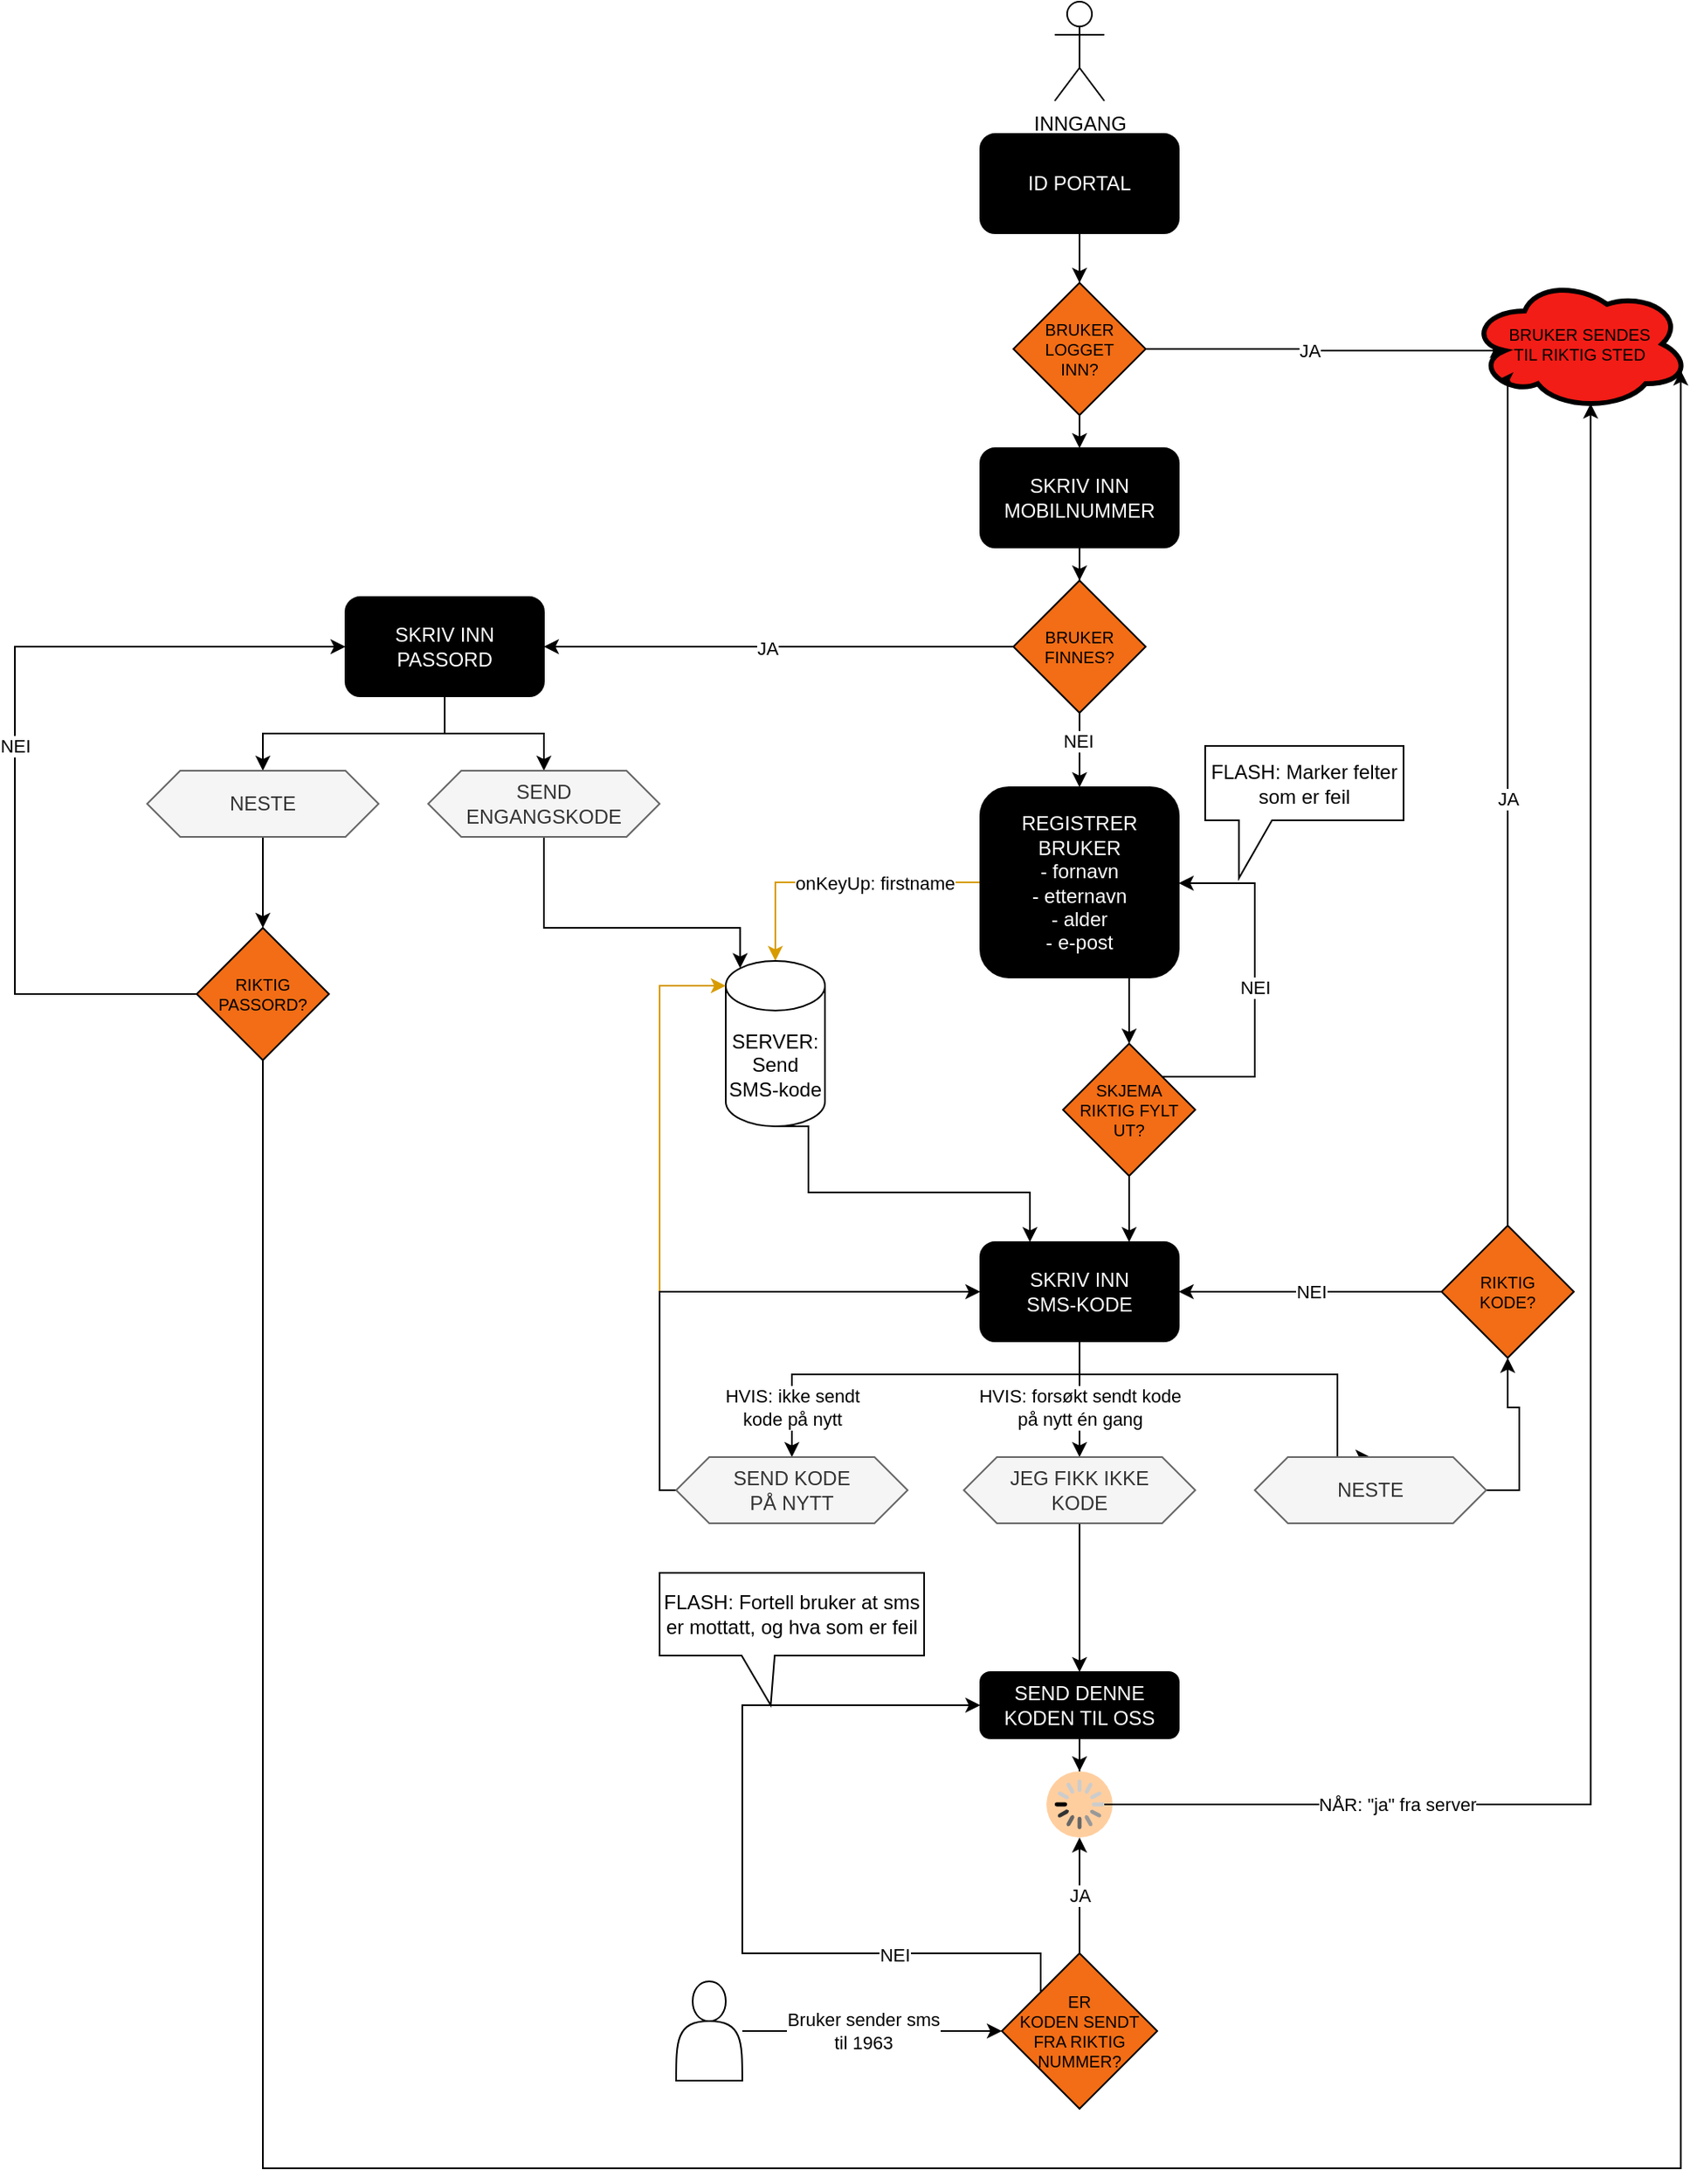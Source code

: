 <mxfile version="13.8.1" type="github">
  <diagram id="C5RBs43oDa-KdzZeNtuy" name="Page-1">
    <mxGraphModel dx="6531" dy="3692" grid="1" gridSize="10" guides="1" tooltips="1" connect="1" arrows="1" fold="1" page="1" pageScale="1" pageWidth="827" pageHeight="1169" math="0" shadow="0">
      <root>
        <mxCell id="WIyWlLk6GJQsqaUBKTNV-0" />
        <mxCell id="WIyWlLk6GJQsqaUBKTNV-1" parent="WIyWlLk6GJQsqaUBKTNV-0" />
        <mxCell id="LQAPjIoQzjlSNyYn9Grb-9" style="edgeStyle=orthogonalEdgeStyle;rounded=0;orthogonalLoop=1;jettySize=auto;html=1;" parent="WIyWlLk6GJQsqaUBKTNV-1" source="LQAPjIoQzjlSNyYn9Grb-0" target="LQAPjIoQzjlSNyYn9Grb-8" edge="1">
          <mxGeometry relative="1" as="geometry" />
        </mxCell>
        <mxCell id="LQAPjIoQzjlSNyYn9Grb-0" value="ID PORTAL" style="rounded=1;whiteSpace=wrap;html=1;fillColor=#000000;fontColor=#FFFFFF;" parent="WIyWlLk6GJQsqaUBKTNV-1" vertex="1">
          <mxGeometry x="354" y="160" width="120" height="60" as="geometry" />
        </mxCell>
        <mxCell id="LQAPjIoQzjlSNyYn9Grb-6" value="INNGANG" style="shape=umlActor;verticalLabelPosition=bottom;verticalAlign=top;html=1;outlineConnect=0;" parent="WIyWlLk6GJQsqaUBKTNV-1" vertex="1">
          <mxGeometry x="399" y="80" width="30" height="60" as="geometry" />
        </mxCell>
        <mxCell id="LQAPjIoQzjlSNyYn9Grb-11" style="edgeStyle=orthogonalEdgeStyle;rounded=0;orthogonalLoop=1;jettySize=auto;html=1;exitX=1;exitY=0.5;exitDx=0;exitDy=0;entryX=0.16;entryY=0.55;entryDx=0;entryDy=0;entryPerimeter=0;" parent="WIyWlLk6GJQsqaUBKTNV-1" source="LQAPjIoQzjlSNyYn9Grb-8" target="LQAPjIoQzjlSNyYn9Grb-10" edge="1">
          <mxGeometry relative="1" as="geometry" />
        </mxCell>
        <mxCell id="LQAPjIoQzjlSNyYn9Grb-12" value="JA" style="edgeLabel;html=1;align=center;verticalAlign=middle;resizable=0;points=[];" parent="LQAPjIoQzjlSNyYn9Grb-11" vertex="1" connectable="0">
          <mxGeometry x="-0.099" y="1" relative="1" as="geometry">
            <mxPoint as="offset" />
          </mxGeometry>
        </mxCell>
        <mxCell id="LQAPjIoQzjlSNyYn9Grb-14" style="edgeStyle=orthogonalEdgeStyle;rounded=0;orthogonalLoop=1;jettySize=auto;html=1;exitX=0.5;exitY=1;exitDx=0;exitDy=0;entryX=0.5;entryY=0;entryDx=0;entryDy=0;" parent="WIyWlLk6GJQsqaUBKTNV-1" source="LQAPjIoQzjlSNyYn9Grb-8" target="LQAPjIoQzjlSNyYn9Grb-13" edge="1">
          <mxGeometry relative="1" as="geometry" />
        </mxCell>
        <mxCell id="LQAPjIoQzjlSNyYn9Grb-8" value="BRUKER LOGGET&lt;br&gt;INN?" style="rhombus;whiteSpace=wrap;html=1;fillColor=#F26D15;fontSize=10;spacing=4;" parent="WIyWlLk6GJQsqaUBKTNV-1" vertex="1">
          <mxGeometry x="374" y="250" width="80" height="80" as="geometry" />
        </mxCell>
        <mxCell id="LQAPjIoQzjlSNyYn9Grb-10" value="&lt;font color=&quot;#000000&quot;&gt;BRUKER SENDES TIL RIKTIG STED&lt;/font&gt;" style="ellipse;shape=cloud;whiteSpace=wrap;html=1;strokeWidth=3;fontSize=10;fontColor=#F26D15;align=center;spacing=13;spacingLeft=5;spacingRight=5;fillColor=#F21D16;" parent="WIyWlLk6GJQsqaUBKTNV-1" vertex="1">
          <mxGeometry x="650" y="247" width="133" height="80" as="geometry" />
        </mxCell>
        <mxCell id="LQAPjIoQzjlSNyYn9Grb-16" style="edgeStyle=orthogonalEdgeStyle;rounded=0;orthogonalLoop=1;jettySize=auto;html=1;entryX=0.5;entryY=0;entryDx=0;entryDy=0;" parent="WIyWlLk6GJQsqaUBKTNV-1" source="LQAPjIoQzjlSNyYn9Grb-13" target="LQAPjIoQzjlSNyYn9Grb-15" edge="1">
          <mxGeometry relative="1" as="geometry" />
        </mxCell>
        <mxCell id="LQAPjIoQzjlSNyYn9Grb-13" value="SKRIV INN MOBILNUMMER" style="rounded=1;whiteSpace=wrap;html=1;fillColor=#000000;fontColor=#FFFFFF;" parent="WIyWlLk6GJQsqaUBKTNV-1" vertex="1">
          <mxGeometry x="354" y="350" width="120" height="60" as="geometry" />
        </mxCell>
        <mxCell id="LQAPjIoQzjlSNyYn9Grb-18" style="edgeStyle=orthogonalEdgeStyle;rounded=0;orthogonalLoop=1;jettySize=auto;html=1;entryX=0.5;entryY=0;entryDx=0;entryDy=0;" parent="WIyWlLk6GJQsqaUBKTNV-1" source="LQAPjIoQzjlSNyYn9Grb-15" target="LQAPjIoQzjlSNyYn9Grb-17" edge="1">
          <mxGeometry relative="1" as="geometry" />
        </mxCell>
        <mxCell id="LQAPjIoQzjlSNyYn9Grb-19" value="NEI" style="edgeLabel;html=1;align=center;verticalAlign=middle;resizable=0;points=[];" parent="LQAPjIoQzjlSNyYn9Grb-18" vertex="1" connectable="0">
          <mxGeometry x="-0.247" y="-1" relative="1" as="geometry">
            <mxPoint as="offset" />
          </mxGeometry>
        </mxCell>
        <mxCell id="kxSYA-93GxMIRV9VSbxp-2" style="edgeStyle=orthogonalEdgeStyle;rounded=0;orthogonalLoop=1;jettySize=auto;html=1;entryX=1;entryY=0.5;entryDx=0;entryDy=0;" edge="1" parent="WIyWlLk6GJQsqaUBKTNV-1" source="LQAPjIoQzjlSNyYn9Grb-15" target="kxSYA-93GxMIRV9VSbxp-0">
          <mxGeometry relative="1" as="geometry" />
        </mxCell>
        <mxCell id="kxSYA-93GxMIRV9VSbxp-3" value="JA" style="edgeLabel;html=1;align=center;verticalAlign=middle;resizable=0;points=[];" vertex="1" connectable="0" parent="kxSYA-93GxMIRV9VSbxp-2">
          <mxGeometry x="0.049" y="1" relative="1" as="geometry">
            <mxPoint as="offset" />
          </mxGeometry>
        </mxCell>
        <mxCell id="LQAPjIoQzjlSNyYn9Grb-15" value="BRUKER FINNES?" style="rhombus;whiteSpace=wrap;html=1;fillColor=#F26D15;fontSize=10;spacing=4;" parent="WIyWlLk6GJQsqaUBKTNV-1" vertex="1">
          <mxGeometry x="374" y="430" width="80" height="80" as="geometry" />
        </mxCell>
        <mxCell id="LQAPjIoQzjlSNyYn9Grb-21" style="edgeStyle=orthogonalEdgeStyle;rounded=0;orthogonalLoop=1;jettySize=auto;html=1;exitX=0.75;exitY=1;exitDx=0;exitDy=0;" parent="WIyWlLk6GJQsqaUBKTNV-1" source="LQAPjIoQzjlSNyYn9Grb-17" target="LQAPjIoQzjlSNyYn9Grb-20" edge="1">
          <mxGeometry relative="1" as="geometry" />
        </mxCell>
        <mxCell id="LQAPjIoQzjlSNyYn9Grb-26" value="onKeyUp: firstname" style="edgeStyle=orthogonalEdgeStyle;rounded=0;orthogonalLoop=1;jettySize=auto;html=1;exitX=0;exitY=0.5;exitDx=0;exitDy=0;fillColor=#ffe6cc;strokeColor=#d79b00;" parent="WIyWlLk6GJQsqaUBKTNV-1" source="LQAPjIoQzjlSNyYn9Grb-17" edge="1">
          <mxGeometry x="-0.254" relative="1" as="geometry">
            <Array as="points">
              <mxPoint x="230" y="613" />
            </Array>
            <mxPoint x="230" y="660" as="targetPoint" />
            <mxPoint as="offset" />
          </mxGeometry>
        </mxCell>
        <mxCell id="LQAPjIoQzjlSNyYn9Grb-17" value="REGISTRER BRUKER&lt;br&gt;- fornavn&lt;br&gt;- etternavn&lt;br&gt;- alder&lt;br&gt;- e-post" style="rounded=1;whiteSpace=wrap;html=1;fillColor=#000000;fontColor=#FFFFFF;" parent="WIyWlLk6GJQsqaUBKTNV-1" vertex="1">
          <mxGeometry x="354" y="555" width="120" height="115" as="geometry" />
        </mxCell>
        <mxCell id="LQAPjIoQzjlSNyYn9Grb-22" value="NEI" style="edgeStyle=orthogonalEdgeStyle;rounded=0;orthogonalLoop=1;jettySize=auto;html=1;entryX=1;entryY=0.5;entryDx=0;entryDy=0;exitX=1;exitY=0;exitDx=0;exitDy=0;" parent="WIyWlLk6GJQsqaUBKTNV-1" source="LQAPjIoQzjlSNyYn9Grb-20" target="LQAPjIoQzjlSNyYn9Grb-17" edge="1">
          <mxGeometry relative="1" as="geometry">
            <Array as="points">
              <mxPoint x="520" y="730" />
              <mxPoint x="520" y="613" />
              <mxPoint x="474" y="613" />
            </Array>
          </mxGeometry>
        </mxCell>
        <mxCell id="LQAPjIoQzjlSNyYn9Grb-33" style="edgeStyle=orthogonalEdgeStyle;rounded=0;orthogonalLoop=1;jettySize=auto;html=1;entryX=0.75;entryY=0;entryDx=0;entryDy=0;" parent="WIyWlLk6GJQsqaUBKTNV-1" source="LQAPjIoQzjlSNyYn9Grb-20" target="LQAPjIoQzjlSNyYn9Grb-32" edge="1">
          <mxGeometry relative="1" as="geometry" />
        </mxCell>
        <mxCell id="LQAPjIoQzjlSNyYn9Grb-20" value="SKJEMA&lt;br&gt;RIKTIG FYLT&lt;br&gt;UT?&lt;br&gt;" style="rhombus;whiteSpace=wrap;html=1;fillColor=#F26D15;fontSize=10;spacing=4;" parent="WIyWlLk6GJQsqaUBKTNV-1" vertex="1">
          <mxGeometry x="404" y="710" width="80" height="80" as="geometry" />
        </mxCell>
        <mxCell id="LQAPjIoQzjlSNyYn9Grb-23" value="FLASH: Marker felter som er feil" style="shape=callout;whiteSpace=wrap;html=1;perimeter=calloutPerimeter;position2=0.17;size=35;position=0.17;" parent="WIyWlLk6GJQsqaUBKTNV-1" vertex="1">
          <mxGeometry x="490" y="530" width="120" height="80" as="geometry" />
        </mxCell>
        <mxCell id="LQAPjIoQzjlSNyYn9Grb-28" style="edgeStyle=orthogonalEdgeStyle;rounded=0;orthogonalLoop=1;jettySize=auto;html=1;exitX=0.5;exitY=1;exitDx=0;exitDy=0;exitPerimeter=0;entryX=0.25;entryY=0;entryDx=0;entryDy=0;" parent="WIyWlLk6GJQsqaUBKTNV-1" source="LQAPjIoQzjlSNyYn9Grb-25" target="LQAPjIoQzjlSNyYn9Grb-32" edge="1">
          <mxGeometry relative="1" as="geometry">
            <mxPoint x="190" y="810" as="targetPoint" />
            <Array as="points">
              <mxPoint x="250" y="800" />
              <mxPoint x="384" y="800" />
            </Array>
          </mxGeometry>
        </mxCell>
        <mxCell id="LQAPjIoQzjlSNyYn9Grb-25" value="SERVER:&lt;br&gt;Send SMS-kode" style="shape=cylinder3;whiteSpace=wrap;html=1;boundedLbl=1;backgroundOutline=1;size=15;" parent="WIyWlLk6GJQsqaUBKTNV-1" vertex="1">
          <mxGeometry x="200" y="660" width="60" height="100" as="geometry" />
        </mxCell>
        <mxCell id="LQAPjIoQzjlSNyYn9Grb-37" style="edgeStyle=orthogonalEdgeStyle;rounded=0;orthogonalLoop=1;jettySize=auto;html=1;entryX=0.5;entryY=0;entryDx=0;entryDy=0;" parent="WIyWlLk6GJQsqaUBKTNV-1" source="LQAPjIoQzjlSNyYn9Grb-32" target="LQAPjIoQzjlSNyYn9Grb-36" edge="1">
          <mxGeometry relative="1" as="geometry">
            <Array as="points">
              <mxPoint x="414" y="910" />
              <mxPoint x="570" y="910" />
            </Array>
          </mxGeometry>
        </mxCell>
        <mxCell id="LQAPjIoQzjlSNyYn9Grb-45" value="HVIS: forsøkt sendt kode&lt;br&gt;på nytt én gang" style="edgeStyle=orthogonalEdgeStyle;rounded=0;orthogonalLoop=1;jettySize=auto;html=1;entryX=0.5;entryY=0;entryDx=0;entryDy=0;" parent="WIyWlLk6GJQsqaUBKTNV-1" source="LQAPjIoQzjlSNyYn9Grb-32" target="LQAPjIoQzjlSNyYn9Grb-44" edge="1">
          <mxGeometry x="0.143" relative="1" as="geometry">
            <mxPoint as="offset" />
          </mxGeometry>
        </mxCell>
        <mxCell id="kxSYA-93GxMIRV9VSbxp-23" value="HVIS: ikke sendt&lt;br&gt;kode på nytt" style="edgeStyle=orthogonalEdgeStyle;rounded=0;orthogonalLoop=1;jettySize=auto;html=1;entryX=0.5;entryY=0;entryDx=0;entryDy=0;" edge="1" parent="WIyWlLk6GJQsqaUBKTNV-1" source="LQAPjIoQzjlSNyYn9Grb-32" target="LQAPjIoQzjlSNyYn9Grb-35">
          <mxGeometry x="0.754" relative="1" as="geometry">
            <Array as="points">
              <mxPoint x="414" y="910" />
              <mxPoint x="240" y="910" />
            </Array>
            <mxPoint as="offset" />
          </mxGeometry>
        </mxCell>
        <mxCell id="LQAPjIoQzjlSNyYn9Grb-32" value="SKRIV INN&lt;br&gt;SMS-KODE" style="rounded=1;whiteSpace=wrap;html=1;fillColor=#000000;fontColor=#FFFFFF;" parent="WIyWlLk6GJQsqaUBKTNV-1" vertex="1">
          <mxGeometry x="354" y="830" width="120" height="60" as="geometry" />
        </mxCell>
        <mxCell id="LQAPjIoQzjlSNyYn9Grb-39" value="JA" style="edgeStyle=orthogonalEdgeStyle;rounded=0;orthogonalLoop=1;jettySize=auto;html=1;exitX=0.5;exitY=0;exitDx=0;exitDy=0;entryX=0.13;entryY=0.77;entryDx=0;entryDy=0;entryPerimeter=0;" parent="WIyWlLk6GJQsqaUBKTNV-1" source="LQAPjIoQzjlSNyYn9Grb-34" target="LQAPjIoQzjlSNyYn9Grb-10" edge="1">
          <mxGeometry relative="1" as="geometry">
            <Array as="points">
              <mxPoint x="673" y="309" />
            </Array>
          </mxGeometry>
        </mxCell>
        <mxCell id="LQAPjIoQzjlSNyYn9Grb-47" value="NEI" style="edgeStyle=orthogonalEdgeStyle;rounded=0;orthogonalLoop=1;jettySize=auto;html=1;" parent="WIyWlLk6GJQsqaUBKTNV-1" source="LQAPjIoQzjlSNyYn9Grb-34" target="LQAPjIoQzjlSNyYn9Grb-32" edge="1">
          <mxGeometry relative="1" as="geometry" />
        </mxCell>
        <mxCell id="LQAPjIoQzjlSNyYn9Grb-34" value="RIKTIG&lt;br&gt;KODE?" style="rhombus;whiteSpace=wrap;html=1;fillColor=#F26D15;fontSize=10;spacing=4;" parent="WIyWlLk6GJQsqaUBKTNV-1" vertex="1">
          <mxGeometry x="633" y="820" width="80" height="80" as="geometry" />
        </mxCell>
        <mxCell id="kxSYA-93GxMIRV9VSbxp-22" style="edgeStyle=orthogonalEdgeStyle;rounded=0;orthogonalLoop=1;jettySize=auto;html=1;entryX=0;entryY=0;entryDx=0;entryDy=15;entryPerimeter=0;fillColor=#ffe6cc;strokeColor=#d79b00;" edge="1" parent="WIyWlLk6GJQsqaUBKTNV-1" source="LQAPjIoQzjlSNyYn9Grb-35" target="LQAPjIoQzjlSNyYn9Grb-25">
          <mxGeometry relative="1" as="geometry">
            <Array as="points">
              <mxPoint x="160" y="980" />
              <mxPoint x="160" y="675" />
            </Array>
          </mxGeometry>
        </mxCell>
        <mxCell id="kxSYA-93GxMIRV9VSbxp-24" style="edgeStyle=orthogonalEdgeStyle;rounded=0;orthogonalLoop=1;jettySize=auto;html=1;entryX=0;entryY=0.5;entryDx=0;entryDy=0;" edge="1" parent="WIyWlLk6GJQsqaUBKTNV-1" source="LQAPjIoQzjlSNyYn9Grb-35" target="LQAPjIoQzjlSNyYn9Grb-32">
          <mxGeometry relative="1" as="geometry">
            <Array as="points">
              <mxPoint x="160" y="980" />
              <mxPoint x="160" y="860" />
            </Array>
          </mxGeometry>
        </mxCell>
        <mxCell id="LQAPjIoQzjlSNyYn9Grb-35" value="SEND KODE&lt;br&gt;PÅ NYTT" style="shape=hexagon;perimeter=hexagonPerimeter2;whiteSpace=wrap;html=1;fixedSize=1;fillColor=#f5f5f5;strokeColor=#666666;fontColor=#333333;" parent="WIyWlLk6GJQsqaUBKTNV-1" vertex="1">
          <mxGeometry x="170" y="960" width="140" height="40" as="geometry" />
        </mxCell>
        <mxCell id="LQAPjIoQzjlSNyYn9Grb-38" style="edgeStyle=orthogonalEdgeStyle;rounded=0;orthogonalLoop=1;jettySize=auto;html=1;exitX=1;exitY=0.5;exitDx=0;exitDy=0;" parent="WIyWlLk6GJQsqaUBKTNV-1" source="LQAPjIoQzjlSNyYn9Grb-36" target="LQAPjIoQzjlSNyYn9Grb-34" edge="1">
          <mxGeometry relative="1" as="geometry" />
        </mxCell>
        <mxCell id="LQAPjIoQzjlSNyYn9Grb-36" value="NESTE" style="shape=hexagon;perimeter=hexagonPerimeter2;whiteSpace=wrap;html=1;fixedSize=1;fillColor=#f5f5f5;strokeColor=#666666;fontColor=#333333;" parent="WIyWlLk6GJQsqaUBKTNV-1" vertex="1">
          <mxGeometry x="520" y="960" width="140" height="40" as="geometry" />
        </mxCell>
        <mxCell id="LQAPjIoQzjlSNyYn9Grb-49" style="edgeStyle=orthogonalEdgeStyle;rounded=0;orthogonalLoop=1;jettySize=auto;html=1;" parent="WIyWlLk6GJQsqaUBKTNV-1" source="LQAPjIoQzjlSNyYn9Grb-44" target="LQAPjIoQzjlSNyYn9Grb-48" edge="1">
          <mxGeometry relative="1" as="geometry" />
        </mxCell>
        <mxCell id="LQAPjIoQzjlSNyYn9Grb-44" value="JEG FIKK IKKE&lt;br&gt;KODE" style="shape=hexagon;perimeter=hexagonPerimeter2;whiteSpace=wrap;html=1;fixedSize=1;fillColor=#f5f5f5;strokeColor=#666666;fontColor=#333333;" parent="WIyWlLk6GJQsqaUBKTNV-1" vertex="1">
          <mxGeometry x="344" y="960" width="140" height="40" as="geometry" />
        </mxCell>
        <mxCell id="LQAPjIoQzjlSNyYn9Grb-65" style="edgeStyle=orthogonalEdgeStyle;rounded=0;orthogonalLoop=1;jettySize=auto;html=1;" parent="WIyWlLk6GJQsqaUBKTNV-1" source="LQAPjIoQzjlSNyYn9Grb-48" target="LQAPjIoQzjlSNyYn9Grb-60" edge="1">
          <mxGeometry relative="1" as="geometry" />
        </mxCell>
        <mxCell id="LQAPjIoQzjlSNyYn9Grb-48" value="SEND DENNE KODEN TIL OSS" style="rounded=1;whiteSpace=wrap;html=1;fillColor=#000000;fontColor=#FFFFFF;" parent="WIyWlLk6GJQsqaUBKTNV-1" vertex="1">
          <mxGeometry x="354" y="1090" width="120" height="40" as="geometry" />
        </mxCell>
        <mxCell id="LQAPjIoQzjlSNyYn9Grb-63" value="JA" style="edgeStyle=orthogonalEdgeStyle;rounded=0;orthogonalLoop=1;jettySize=auto;html=1;" parent="WIyWlLk6GJQsqaUBKTNV-1" source="LQAPjIoQzjlSNyYn9Grb-51" edge="1">
          <mxGeometry relative="1" as="geometry">
            <mxPoint x="414" y="1190" as="targetPoint" />
          </mxGeometry>
        </mxCell>
        <mxCell id="LQAPjIoQzjlSNyYn9Grb-69" style="edgeStyle=orthogonalEdgeStyle;rounded=0;orthogonalLoop=1;jettySize=auto;html=1;exitX=0;exitY=0;exitDx=0;exitDy=0;entryX=0;entryY=0.5;entryDx=0;entryDy=0;" parent="WIyWlLk6GJQsqaUBKTNV-1" source="LQAPjIoQzjlSNyYn9Grb-51" target="LQAPjIoQzjlSNyYn9Grb-48" edge="1">
          <mxGeometry relative="1" as="geometry">
            <Array as="points">
              <mxPoint x="390" y="1260" />
              <mxPoint x="210" y="1260" />
              <mxPoint x="210" y="1110" />
            </Array>
          </mxGeometry>
        </mxCell>
        <mxCell id="LQAPjIoQzjlSNyYn9Grb-71" value="NEI" style="edgeLabel;html=1;align=center;verticalAlign=middle;resizable=0;points=[];" parent="LQAPjIoQzjlSNyYn9Grb-69" vertex="1" connectable="0">
          <mxGeometry x="-0.55" y="1" relative="1" as="geometry">
            <mxPoint as="offset" />
          </mxGeometry>
        </mxCell>
        <mxCell id="LQAPjIoQzjlSNyYn9Grb-51" value="ER&lt;br&gt;KODEN SENDT&lt;br&gt;FRA RIKTIG&lt;br&gt;NUMMER?" style="rhombus;whiteSpace=wrap;html=1;fillColor=#F26D15;fontSize=10;spacing=4;" parent="WIyWlLk6GJQsqaUBKTNV-1" vertex="1">
          <mxGeometry x="367" y="1260" width="94" height="94" as="geometry" />
        </mxCell>
        <mxCell id="LQAPjIoQzjlSNyYn9Grb-66" style="edgeStyle=orthogonalEdgeStyle;rounded=0;orthogonalLoop=1;jettySize=auto;html=1;entryX=0;entryY=0.5;entryDx=0;entryDy=0;" parent="WIyWlLk6GJQsqaUBKTNV-1" source="LQAPjIoQzjlSNyYn9Grb-57" target="LQAPjIoQzjlSNyYn9Grb-51" edge="1">
          <mxGeometry relative="1" as="geometry" />
        </mxCell>
        <mxCell id="LQAPjIoQzjlSNyYn9Grb-67" value="Bruker sender sms&lt;br&gt;til 1963" style="edgeLabel;html=1;align=center;verticalAlign=middle;resizable=0;points=[];" parent="LQAPjIoQzjlSNyYn9Grb-66" vertex="1" connectable="0">
          <mxGeometry x="-0.074" relative="1" as="geometry">
            <mxPoint as="offset" />
          </mxGeometry>
        </mxCell>
        <mxCell id="LQAPjIoQzjlSNyYn9Grb-57" value="" style="shape=actor;whiteSpace=wrap;html=1;" parent="WIyWlLk6GJQsqaUBKTNV-1" vertex="1">
          <mxGeometry x="170" y="1277" width="40" height="60" as="geometry" />
        </mxCell>
        <mxCell id="LQAPjIoQzjlSNyYn9Grb-62" value="" style="group" parent="WIyWlLk6GJQsqaUBKTNV-1" vertex="1" connectable="0">
          <mxGeometry x="394" y="1150" width="40" height="40" as="geometry" />
        </mxCell>
        <mxCell id="LQAPjIoQzjlSNyYn9Grb-60" value="" style="rounded=1;whiteSpace=wrap;html=1;strokeColor=none;arcSize=50;fillColor=#FFCE9F;" parent="LQAPjIoQzjlSNyYn9Grb-62" vertex="1">
          <mxGeometry width="40" height="40" as="geometry" />
        </mxCell>
        <mxCell id="LQAPjIoQzjlSNyYn9Grb-58" value="" style="html=1;verticalLabelPosition=bottom;labelBackgroundColor=#ffffff;verticalAlign=top;shadow=0;dashed=0;strokeWidth=2;shape=mxgraph.ios7.misc.loading_circle;" parent="LQAPjIoQzjlSNyYn9Grb-62" vertex="1">
          <mxGeometry x="5" y="5" width="30" height="30" as="geometry" />
        </mxCell>
        <mxCell id="LQAPjIoQzjlSNyYn9Grb-64" value="NÅR: &quot;ja&quot; fra server" style="edgeStyle=orthogonalEdgeStyle;rounded=0;orthogonalLoop=1;jettySize=auto;html=1;entryX=0.55;entryY=0.95;entryDx=0;entryDy=0;entryPerimeter=0;" parent="WIyWlLk6GJQsqaUBKTNV-1" source="LQAPjIoQzjlSNyYn9Grb-58" target="LQAPjIoQzjlSNyYn9Grb-10" edge="1">
          <mxGeometry x="-0.69" relative="1" as="geometry">
            <mxPoint x="740" y="1170" as="targetPoint" />
            <mxPoint as="offset" />
          </mxGeometry>
        </mxCell>
        <mxCell id="LQAPjIoQzjlSNyYn9Grb-70" value="FLASH: Fortell bruker at sms er mottatt, og hva som er feil" style="shape=callout;whiteSpace=wrap;html=1;perimeter=calloutPerimeter;position2=0.42;size=30;position=0.31;base=20;" parent="WIyWlLk6GJQsqaUBKTNV-1" vertex="1">
          <mxGeometry x="160" y="1030" width="160" height="80" as="geometry" />
        </mxCell>
        <mxCell id="kxSYA-93GxMIRV9VSbxp-16" style="edgeStyle=orthogonalEdgeStyle;rounded=0;orthogonalLoop=1;jettySize=auto;html=1;" edge="1" parent="WIyWlLk6GJQsqaUBKTNV-1" source="kxSYA-93GxMIRV9VSbxp-0" target="kxSYA-93GxMIRV9VSbxp-7">
          <mxGeometry relative="1" as="geometry" />
        </mxCell>
        <mxCell id="kxSYA-93GxMIRV9VSbxp-17" style="edgeStyle=orthogonalEdgeStyle;rounded=0;orthogonalLoop=1;jettySize=auto;html=1;entryX=0.5;entryY=0;entryDx=0;entryDy=0;" edge="1" parent="WIyWlLk6GJQsqaUBKTNV-1" source="kxSYA-93GxMIRV9VSbxp-0" target="kxSYA-93GxMIRV9VSbxp-1">
          <mxGeometry relative="1" as="geometry" />
        </mxCell>
        <mxCell id="kxSYA-93GxMIRV9VSbxp-0" value="SKRIV INN PASSORD" style="rounded=1;whiteSpace=wrap;html=1;fillColor=#000000;fontColor=#FFFFFF;" vertex="1" parent="WIyWlLk6GJQsqaUBKTNV-1">
          <mxGeometry x="-30" y="440" width="120" height="60" as="geometry" />
        </mxCell>
        <mxCell id="kxSYA-93GxMIRV9VSbxp-6" style="edgeStyle=orthogonalEdgeStyle;rounded=0;orthogonalLoop=1;jettySize=auto;html=1;exitX=0.5;exitY=1;exitDx=0;exitDy=0;entryX=0.5;entryY=0;entryDx=0;entryDy=0;" edge="1" parent="WIyWlLk6GJQsqaUBKTNV-1" source="kxSYA-93GxMIRV9VSbxp-1" target="kxSYA-93GxMIRV9VSbxp-5">
          <mxGeometry relative="1" as="geometry" />
        </mxCell>
        <mxCell id="kxSYA-93GxMIRV9VSbxp-18" value="NEI" style="edgeStyle=orthogonalEdgeStyle;rounded=0;orthogonalLoop=1;jettySize=auto;html=1;entryX=0;entryY=0.5;entryDx=0;entryDy=0;" edge="1" parent="WIyWlLk6GJQsqaUBKTNV-1" source="kxSYA-93GxMIRV9VSbxp-5" target="kxSYA-93GxMIRV9VSbxp-0">
          <mxGeometry relative="1" as="geometry">
            <Array as="points">
              <mxPoint x="-230" y="680" />
              <mxPoint x="-230" y="470" />
            </Array>
          </mxGeometry>
        </mxCell>
        <mxCell id="kxSYA-93GxMIRV9VSbxp-19" style="edgeStyle=orthogonalEdgeStyle;rounded=0;orthogonalLoop=1;jettySize=auto;html=1;entryX=0.96;entryY=0.7;entryDx=0;entryDy=0;entryPerimeter=0;" edge="1" parent="WIyWlLk6GJQsqaUBKTNV-1" source="kxSYA-93GxMIRV9VSbxp-5" target="LQAPjIoQzjlSNyYn9Grb-10">
          <mxGeometry relative="1" as="geometry">
            <mxPoint x="717" y="320" as="targetPoint" />
            <Array as="points">
              <mxPoint x="-80" y="1390" />
              <mxPoint x="778" y="1390" />
            </Array>
          </mxGeometry>
        </mxCell>
        <mxCell id="kxSYA-93GxMIRV9VSbxp-5" value="RIKTIG&lt;br&gt;PASSORD?" style="rhombus;whiteSpace=wrap;html=1;fillColor=#F26D15;fontSize=10;spacing=4;" vertex="1" parent="WIyWlLk6GJQsqaUBKTNV-1">
          <mxGeometry x="-120" y="640" width="80" height="80" as="geometry" />
        </mxCell>
        <mxCell id="kxSYA-93GxMIRV9VSbxp-20" style="edgeStyle=orthogonalEdgeStyle;rounded=0;orthogonalLoop=1;jettySize=auto;html=1;entryX=0.145;entryY=0;entryDx=0;entryDy=4.35;entryPerimeter=0;" edge="1" parent="WIyWlLk6GJQsqaUBKTNV-1" source="kxSYA-93GxMIRV9VSbxp-7" target="LQAPjIoQzjlSNyYn9Grb-25">
          <mxGeometry relative="1" as="geometry">
            <mxPoint x="90" y="630" as="targetPoint" />
            <Array as="points">
              <mxPoint x="90" y="640" />
              <mxPoint x="209" y="640" />
            </Array>
          </mxGeometry>
        </mxCell>
        <mxCell id="kxSYA-93GxMIRV9VSbxp-7" value="SEND&lt;br&gt;ENGANGSKODE" style="shape=hexagon;perimeter=hexagonPerimeter2;whiteSpace=wrap;html=1;fixedSize=1;fillColor=#f5f5f5;strokeColor=#666666;fontColor=#333333;" vertex="1" parent="WIyWlLk6GJQsqaUBKTNV-1">
          <mxGeometry x="20" y="545" width="140" height="40" as="geometry" />
        </mxCell>
        <mxCell id="kxSYA-93GxMIRV9VSbxp-8" style="edgeStyle=orthogonalEdgeStyle;rounded=0;orthogonalLoop=1;jettySize=auto;html=1;exitX=0.5;exitY=1;exitDx=0;exitDy=0;entryX=0.5;entryY=0.833;entryDx=0;entryDy=0;entryPerimeter=0;" edge="1" parent="WIyWlLk6GJQsqaUBKTNV-1" source="kxSYA-93GxMIRV9VSbxp-0" target="kxSYA-93GxMIRV9VSbxp-0">
          <mxGeometry relative="1" as="geometry" />
        </mxCell>
        <mxCell id="kxSYA-93GxMIRV9VSbxp-1" value="NESTE" style="shape=hexagon;perimeter=hexagonPerimeter2;whiteSpace=wrap;html=1;fixedSize=1;fillColor=#f5f5f5;strokeColor=#666666;fontColor=#333333;" vertex="1" parent="WIyWlLk6GJQsqaUBKTNV-1">
          <mxGeometry x="-150" y="545" width="140" height="40" as="geometry" />
        </mxCell>
      </root>
    </mxGraphModel>
  </diagram>
</mxfile>

